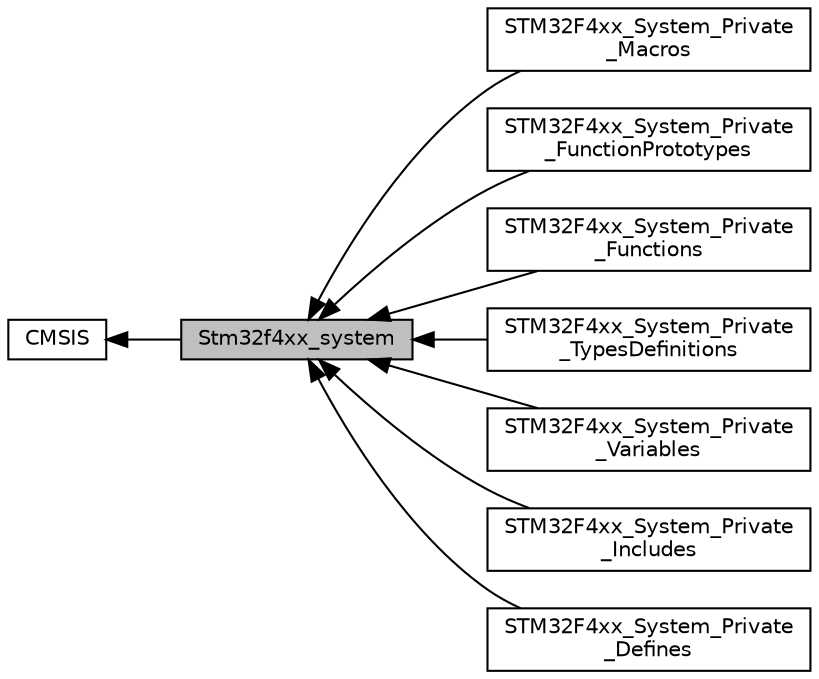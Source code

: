 digraph "Stm32f4xx_system"
{
  edge [fontname="Helvetica",fontsize="10",labelfontname="Helvetica",labelfontsize="10"];
  node [fontname="Helvetica",fontsize="10",shape=box];
  rankdir=LR;
  Node5 [label="STM32F4xx_System_Private\l_Macros",height=0.2,width=0.4,color="black", fillcolor="white", style="filled",URL="$group___s_t_m32_f4xx___system___private___macros.html",tooltip=" "];
  Node7 [label="STM32F4xx_System_Private\l_FunctionPrototypes",height=0.2,width=0.4,color="black", fillcolor="white", style="filled",URL="$group___s_t_m32_f4xx___system___private___function_prototypes.html",tooltip=" "];
  Node8 [label="STM32F4xx_System_Private\l_Functions",height=0.2,width=0.4,color="black", fillcolor="white", style="filled",URL="$group___s_t_m32_f4xx___system___private___functions.html",tooltip=" "];
  Node0 [label="Stm32f4xx_system",height=0.2,width=0.4,color="black", fillcolor="grey75", style="filled", fontcolor="black",tooltip=" "];
  Node3 [label="STM32F4xx_System_Private\l_TypesDefinitions",height=0.2,width=0.4,color="black", fillcolor="white", style="filled",URL="$group___s_t_m32_f4xx___system___private___types_definitions.html",tooltip=" "];
  Node1 [label="CMSIS",height=0.2,width=0.4,color="black", fillcolor="white", style="filled",URL="$group___c_m_s_i_s.html",tooltip=" "];
  Node6 [label="STM32F4xx_System_Private\l_Variables",height=0.2,width=0.4,color="black", fillcolor="white", style="filled",URL="$group___s_t_m32_f4xx___system___private___variables.html",tooltip=" "];
  Node2 [label="STM32F4xx_System_Private\l_Includes",height=0.2,width=0.4,color="black", fillcolor="white", style="filled",URL="$group___s_t_m32_f4xx___system___private___includes.html",tooltip=" "];
  Node4 [label="STM32F4xx_System_Private\l_Defines",height=0.2,width=0.4,color="black", fillcolor="white", style="filled",URL="$group___s_t_m32_f4xx___system___private___defines.html",tooltip=" "];
  Node1->Node0 [shape=plaintext, dir="back", style="solid"];
  Node0->Node2 [shape=plaintext, dir="back", style="solid"];
  Node0->Node3 [shape=plaintext, dir="back", style="solid"];
  Node0->Node4 [shape=plaintext, dir="back", style="solid"];
  Node0->Node5 [shape=plaintext, dir="back", style="solid"];
  Node0->Node6 [shape=plaintext, dir="back", style="solid"];
  Node0->Node7 [shape=plaintext, dir="back", style="solid"];
  Node0->Node8 [shape=plaintext, dir="back", style="solid"];
}
